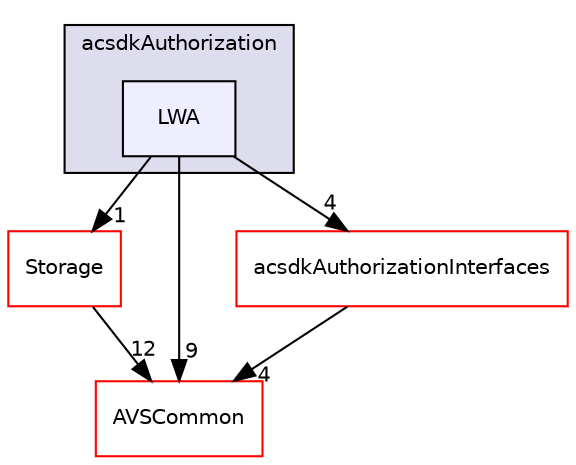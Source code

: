 digraph "/workplace/avs-device-sdk/core/Authorization/acsdkAuthorization/include/acsdkAuthorization/LWA" {
  compound=true
  node [ fontsize="10", fontname="Helvetica"];
  edge [ labelfontsize="10", labelfontname="Helvetica"];
  subgraph clusterdir_871983f4e7ae216661189a2f68dbddfd {
    graph [ bgcolor="#ddddee", pencolor="black", label="acsdkAuthorization" fontname="Helvetica", fontsize="10", URL="dir_871983f4e7ae216661189a2f68dbddfd.html"]
  dir_7bf1686f161da814b26238ace02024d3 [shape=box, label="LWA", style="filled", fillcolor="#eeeeff", pencolor="black", URL="dir_7bf1686f161da814b26238ace02024d3.html"];
  }
  dir_d29c5f5a2915d6c5388c9daae4f109c7 [shape=box label="Storage" fillcolor="white" style="filled" color="red" URL="dir_d29c5f5a2915d6c5388c9daae4f109c7.html"];
  dir_13e65effb2bde530b17b3d5eefcd0266 [shape=box label="AVSCommon" fillcolor="white" style="filled" color="red" URL="dir_13e65effb2bde530b17b3d5eefcd0266.html"];
  dir_32ae0c4bcc468b279bfc4fd15a7e63dc [shape=box label="acsdkAuthorizationInterfaces" fillcolor="white" style="filled" color="red" URL="dir_32ae0c4bcc468b279bfc4fd15a7e63dc.html"];
  dir_7bf1686f161da814b26238ace02024d3->dir_d29c5f5a2915d6c5388c9daae4f109c7 [headlabel="1", labeldistance=1.5 headhref="dir_000502_000643.html"];
  dir_7bf1686f161da814b26238ace02024d3->dir_13e65effb2bde530b17b3d5eefcd0266 [headlabel="9", labeldistance=1.5 headhref="dir_000502_000017.html"];
  dir_7bf1686f161da814b26238ace02024d3->dir_32ae0c4bcc468b279bfc4fd15a7e63dc [headlabel="4", labeldistance=1.5 headhref="dir_000502_000505.html"];
  dir_d29c5f5a2915d6c5388c9daae4f109c7->dir_13e65effb2bde530b17b3d5eefcd0266 [headlabel="12", labeldistance=1.5 headhref="dir_000643_000017.html"];
  dir_32ae0c4bcc468b279bfc4fd15a7e63dc->dir_13e65effb2bde530b17b3d5eefcd0266 [headlabel="4", labeldistance=1.5 headhref="dir_000505_000017.html"];
}
